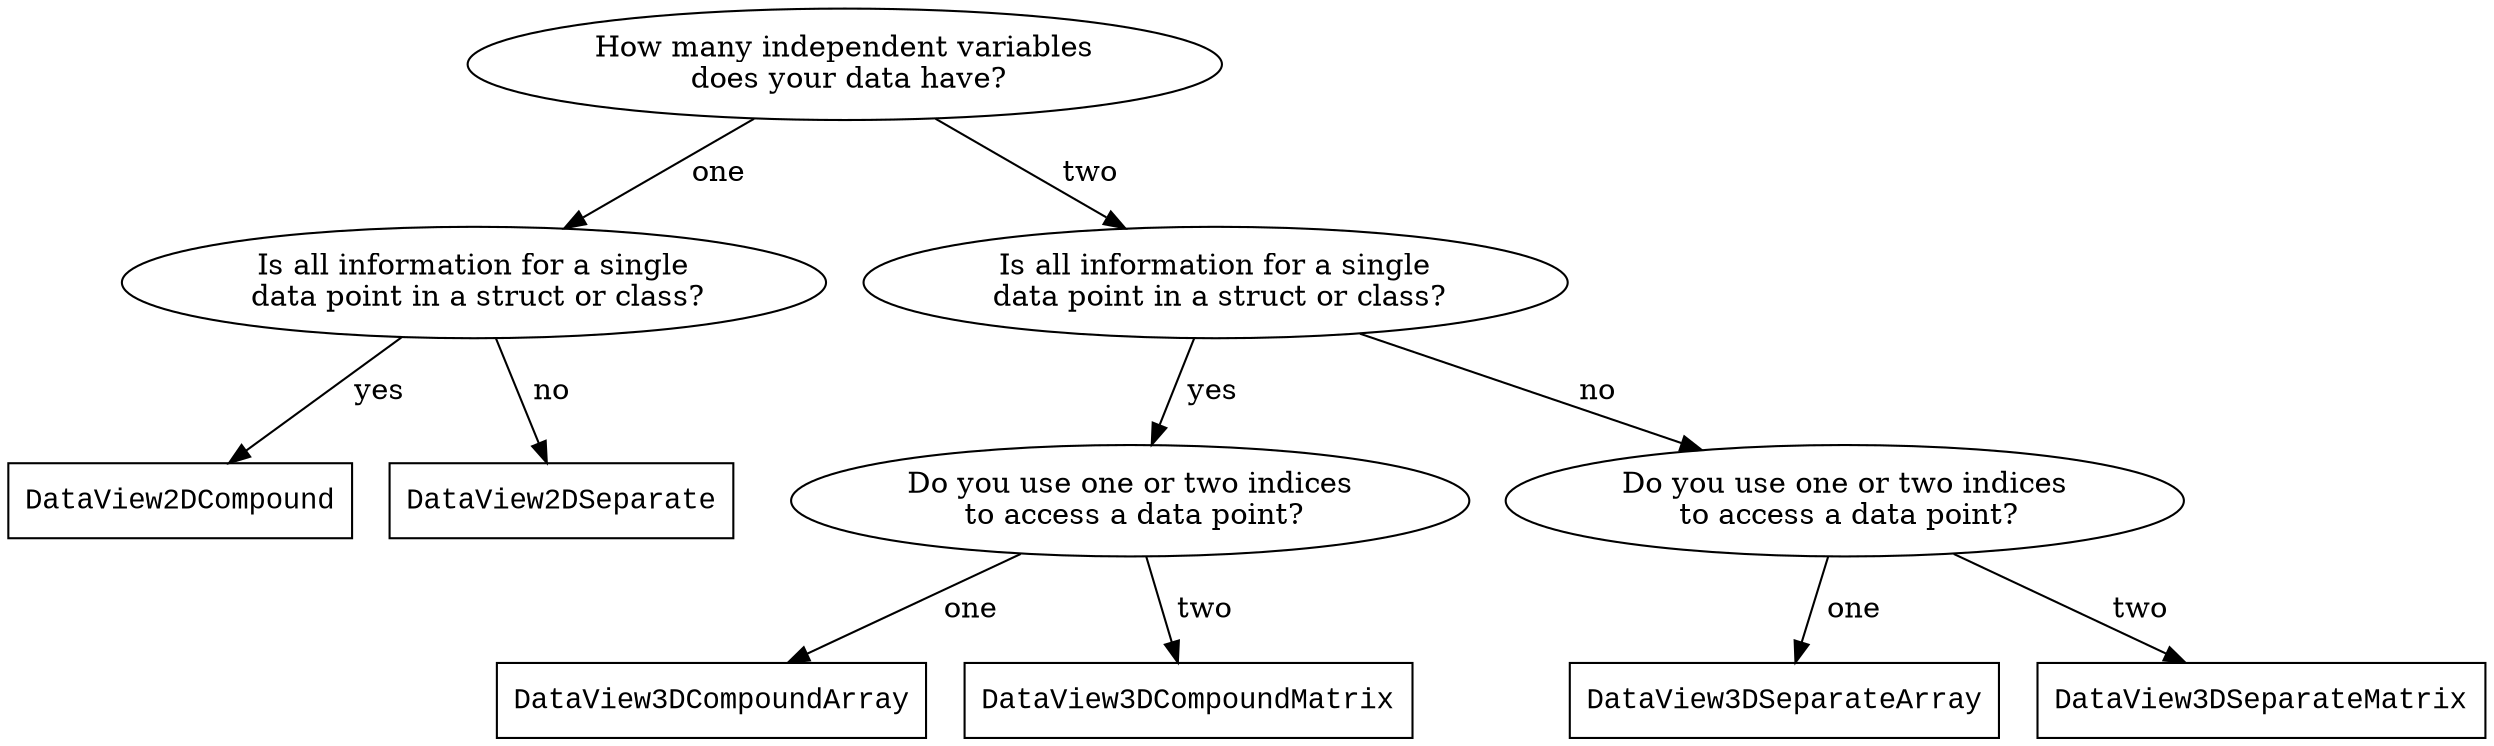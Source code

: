 # dot -Tpng:cairo:gd class_decision_flowchart.dot > class_decision_flowchart.png

digraph G {
    node [shape=ellipse];

    root [label = "How many independent variables\n does your data have?"];

    case2D [label = "Is all information for a single\n data point in a struct or class?"]
    case3D [label = "Is all information for a single\n data point in a struct or class?"]

    case3DCompound  [label = "Do you use one or two indices\n to access a data point?"];
    case3DSeparate [label = "Do you use one or two indices\n to access a data point?"];

    case2DCompound [label = "DataView2DCompound" shape=box, fontname = "Courier New"]
    case2DSeparate [label = "DataView2DSeparate" shape=box, fontname = "Courier New"]

    case3DCompoundArray  [label = "DataView3DCompoundArray"  shape=box, fontname = "Courier New"]
    case3DSeparateArray  [label = "DataView3DSeparateArray"  shape=box, fontname = "Courier New"]
    case3DCompoundMatrix [label = "DataView3DCompoundMatrix" shape=box, fontname = "Courier New"]
    case3DSeparateMatrix [label = "DataView3DSeparateMatrix" shape=box, fontname = "Courier New"]

    root -> case2D [label = " one"];
    root -> case3D [label = " two"];

    case2D -> case2DCompound [label = " yes"];
    case2D -> case2DSeparate [label = " no"];

    case3D -> case3DCompound [label = " yes"];
    case3D -> case3DSeparate [label = " no"];

    case3DCompound -> case3DCompoundArray  [label = " one"];
    case3DCompound -> case3DCompoundMatrix [label = " two"];

    case3DSeparate -> case3DSeparateArray  [label = " one"];
    case3DSeparate -> case3DSeparateMatrix [label = " two"];
}
